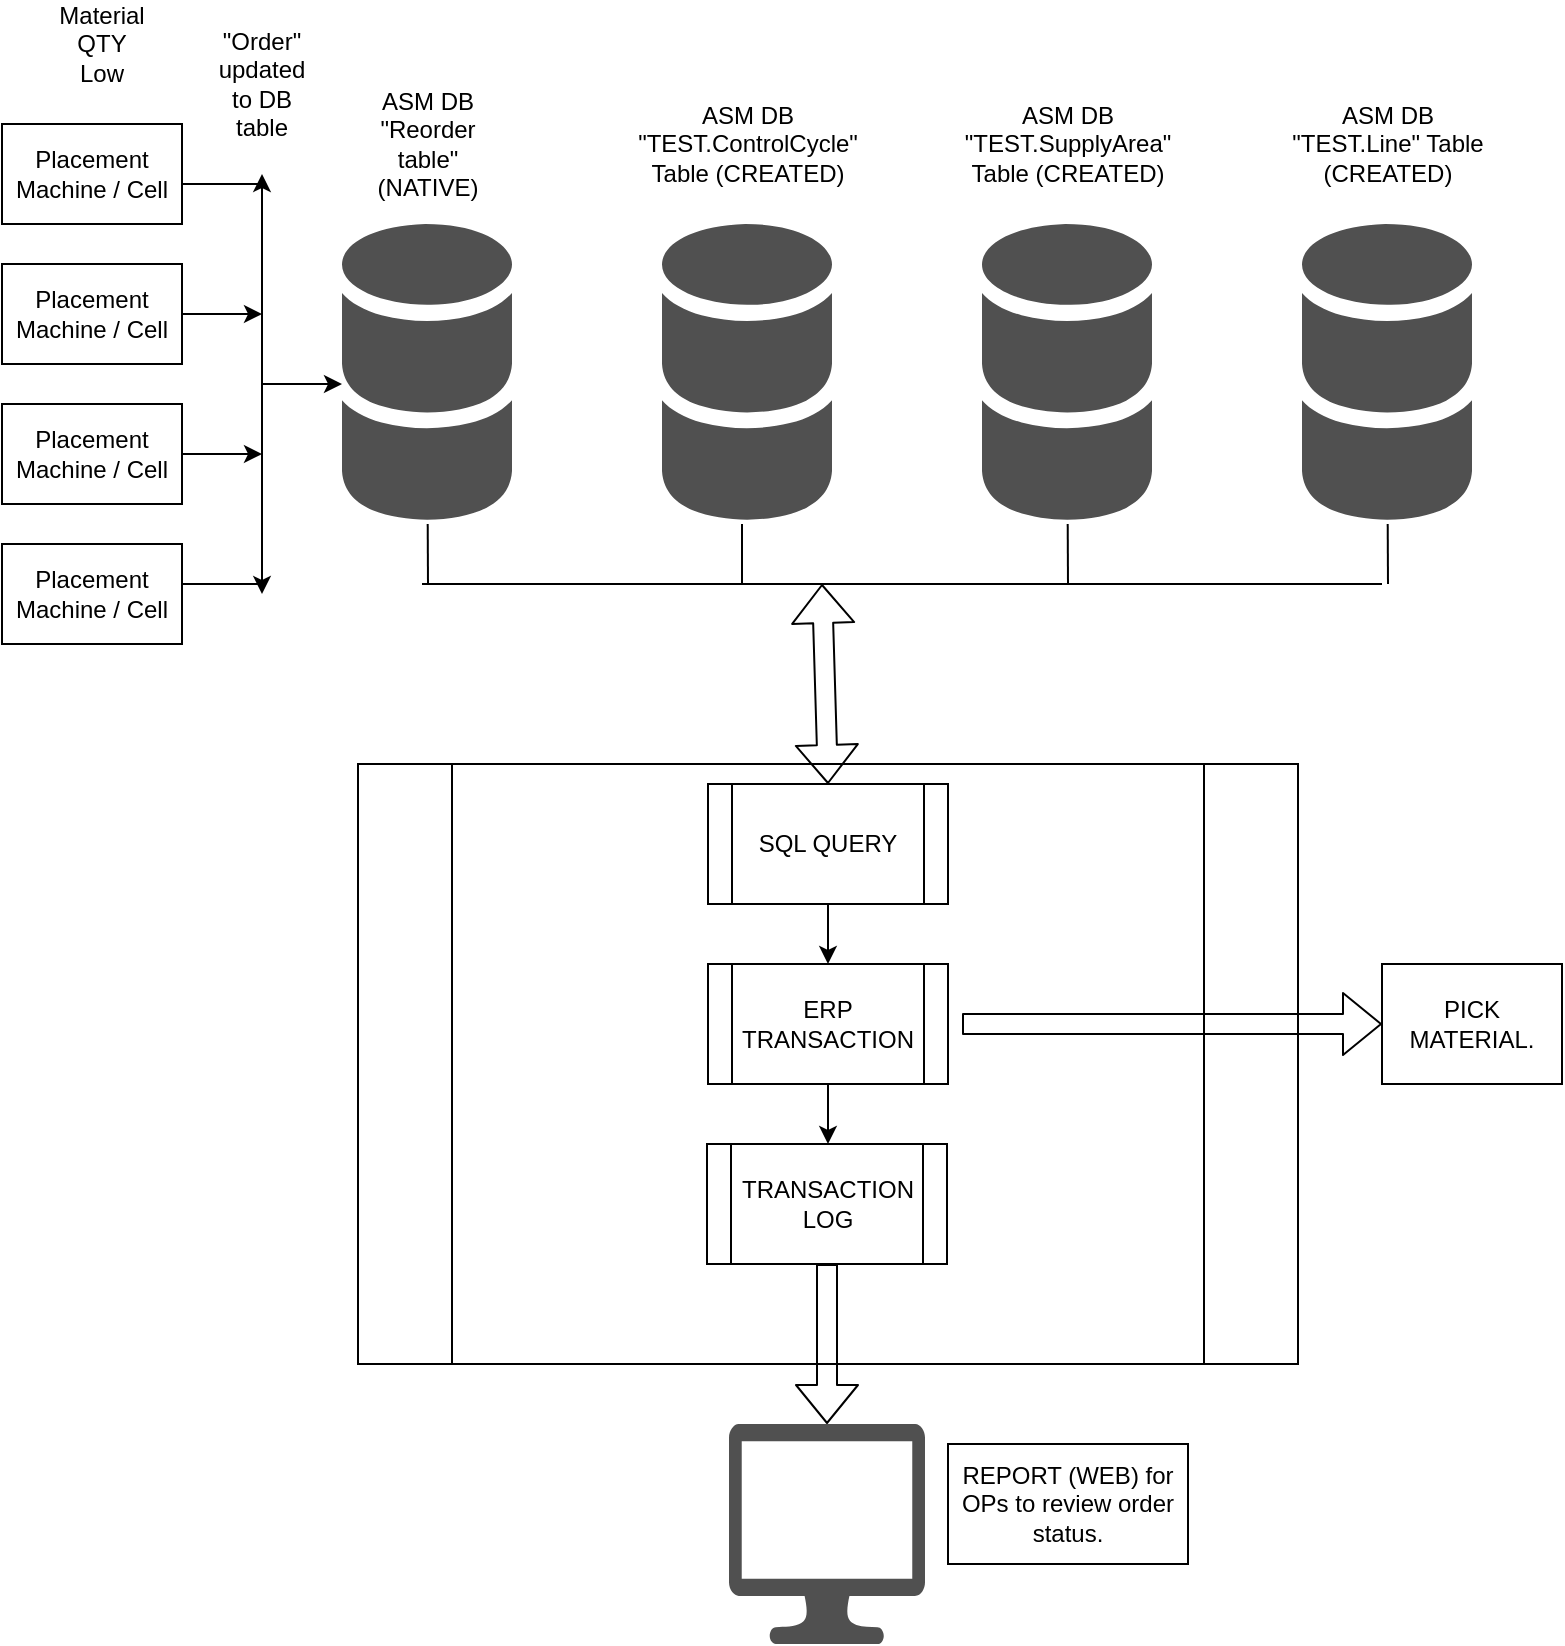 <mxfile version="15.3.8" type="github">
  <diagram id="9LYK8PE_VK8r8xh5I-D6" name="Page-1">
    <mxGraphModel dx="1043" dy="489" grid="1" gridSize="10" guides="1" tooltips="1" connect="1" arrows="1" fold="1" page="1" pageScale="1" pageWidth="827" pageHeight="1169" math="0" shadow="0">
      <root>
        <mxCell id="0" />
        <mxCell id="1" parent="0" />
        <mxCell id="DV7k4Dr8pcRCvjzyGlt--1" value="" style="sketch=0;shadow=0;dashed=0;html=1;strokeColor=none;fillColor=#505050;labelPosition=center;verticalLabelPosition=bottom;verticalAlign=top;outlineConnect=0;align=center;shape=mxgraph.office.databases.database_mini_2;" vertex="1" parent="1">
          <mxGeometry x="200" y="140" width="85" height="150" as="geometry" />
        </mxCell>
        <mxCell id="DV7k4Dr8pcRCvjzyGlt--9" style="edgeStyle=orthogonalEdgeStyle;rounded=0;orthogonalLoop=1;jettySize=auto;html=1;exitX=1;exitY=0.5;exitDx=0;exitDy=0;" edge="1" parent="1" source="DV7k4Dr8pcRCvjzyGlt--2">
          <mxGeometry relative="1" as="geometry">
            <mxPoint x="160" y="115" as="targetPoint" />
            <Array as="points">
              <mxPoint x="120" y="120" />
              <mxPoint x="160" y="120" />
            </Array>
          </mxGeometry>
        </mxCell>
        <mxCell id="DV7k4Dr8pcRCvjzyGlt--2" value="Placement Machine / Cell" style="rounded=0;whiteSpace=wrap;html=1;" vertex="1" parent="1">
          <mxGeometry x="30" y="90" width="90" height="50" as="geometry" />
        </mxCell>
        <mxCell id="DV7k4Dr8pcRCvjzyGlt--8" style="edgeStyle=orthogonalEdgeStyle;rounded=0;orthogonalLoop=1;jettySize=auto;html=1;exitX=1;exitY=0.5;exitDx=0;exitDy=0;" edge="1" parent="1" source="DV7k4Dr8pcRCvjzyGlt--3">
          <mxGeometry relative="1" as="geometry">
            <mxPoint x="160" y="185" as="targetPoint" />
          </mxGeometry>
        </mxCell>
        <mxCell id="DV7k4Dr8pcRCvjzyGlt--3" value="Placement Machine / Cell" style="rounded=0;whiteSpace=wrap;html=1;" vertex="1" parent="1">
          <mxGeometry x="30" y="160" width="90" height="50" as="geometry" />
        </mxCell>
        <mxCell id="DV7k4Dr8pcRCvjzyGlt--10" style="edgeStyle=orthogonalEdgeStyle;rounded=0;orthogonalLoop=1;jettySize=auto;html=1;exitX=1;exitY=0.5;exitDx=0;exitDy=0;" edge="1" parent="1" source="DV7k4Dr8pcRCvjzyGlt--4">
          <mxGeometry relative="1" as="geometry">
            <mxPoint x="160" y="255" as="targetPoint" />
          </mxGeometry>
        </mxCell>
        <mxCell id="DV7k4Dr8pcRCvjzyGlt--4" value="Placement Machine / Cell" style="rounded=0;whiteSpace=wrap;html=1;" vertex="1" parent="1">
          <mxGeometry x="30" y="230" width="90" height="50" as="geometry" />
        </mxCell>
        <mxCell id="DV7k4Dr8pcRCvjzyGlt--7" style="edgeStyle=orthogonalEdgeStyle;rounded=0;orthogonalLoop=1;jettySize=auto;html=1;exitX=1;exitY=0.5;exitDx=0;exitDy=0;" edge="1" parent="1" source="DV7k4Dr8pcRCvjzyGlt--5">
          <mxGeometry relative="1" as="geometry">
            <mxPoint x="160" y="325" as="targetPoint" />
            <Array as="points">
              <mxPoint x="120" y="320" />
              <mxPoint x="160" y="320" />
            </Array>
          </mxGeometry>
        </mxCell>
        <mxCell id="DV7k4Dr8pcRCvjzyGlt--5" value="Placement Machine / Cell" style="rounded=0;whiteSpace=wrap;html=1;" vertex="1" parent="1">
          <mxGeometry x="30" y="300" width="90" height="50" as="geometry" />
        </mxCell>
        <mxCell id="DV7k4Dr8pcRCvjzyGlt--11" value="" style="endArrow=none;html=1;" edge="1" parent="1">
          <mxGeometry width="50" height="50" relative="1" as="geometry">
            <mxPoint x="160" y="320" as="sourcePoint" />
            <mxPoint x="160" y="120" as="targetPoint" />
          </mxGeometry>
        </mxCell>
        <mxCell id="DV7k4Dr8pcRCvjzyGlt--12" value="" style="endArrow=classic;html=1;" edge="1" parent="1">
          <mxGeometry width="50" height="50" relative="1" as="geometry">
            <mxPoint x="160" y="220" as="sourcePoint" />
            <mxPoint x="200" y="220" as="targetPoint" />
          </mxGeometry>
        </mxCell>
        <mxCell id="DV7k4Dr8pcRCvjzyGlt--13" value="Material QTY Low" style="text;html=1;strokeColor=none;fillColor=none;align=center;verticalAlign=middle;whiteSpace=wrap;rounded=0;" vertex="1" parent="1">
          <mxGeometry x="60" y="40" width="40" height="20" as="geometry" />
        </mxCell>
        <mxCell id="DV7k4Dr8pcRCvjzyGlt--15" value="&quot;Order&quot; updated to DB table" style="text;html=1;strokeColor=none;fillColor=none;align=center;verticalAlign=middle;whiteSpace=wrap;rounded=0;" vertex="1" parent="1">
          <mxGeometry x="140" y="60" width="40" height="20" as="geometry" />
        </mxCell>
        <mxCell id="DV7k4Dr8pcRCvjzyGlt--16" value="ASM DB &quot;Reorder table&quot; (NATIVE)" style="text;html=1;strokeColor=none;fillColor=none;align=center;verticalAlign=middle;whiteSpace=wrap;rounded=0;" vertex="1" parent="1">
          <mxGeometry x="222.5" y="90" width="40" height="20" as="geometry" />
        </mxCell>
        <mxCell id="DV7k4Dr8pcRCvjzyGlt--17" value="" style="sketch=0;shadow=0;dashed=0;html=1;strokeColor=none;fillColor=#505050;labelPosition=center;verticalLabelPosition=bottom;verticalAlign=top;outlineConnect=0;align=center;shape=mxgraph.office.databases.database_mini_2;" vertex="1" parent="1">
          <mxGeometry x="360" y="140" width="85" height="150" as="geometry" />
        </mxCell>
        <mxCell id="DV7k4Dr8pcRCvjzyGlt--18" value="ASM DB &quot;TEST.ControlCycle&quot; Table (CREATED)" style="text;html=1;strokeColor=none;fillColor=none;align=center;verticalAlign=middle;whiteSpace=wrap;rounded=0;" vertex="1" parent="1">
          <mxGeometry x="382.5" y="90" width="40" height="20" as="geometry" />
        </mxCell>
        <mxCell id="DV7k4Dr8pcRCvjzyGlt--19" value="" style="sketch=0;shadow=0;dashed=0;html=1;strokeColor=none;fillColor=#505050;labelPosition=center;verticalLabelPosition=bottom;verticalAlign=top;outlineConnect=0;align=center;shape=mxgraph.office.databases.database_mini_2;" vertex="1" parent="1">
          <mxGeometry x="520" y="140" width="85" height="150" as="geometry" />
        </mxCell>
        <mxCell id="DV7k4Dr8pcRCvjzyGlt--21" value="ASM DB &quot;TEST.SupplyArea&quot; Table (CREATED)" style="text;html=1;strokeColor=none;fillColor=none;align=center;verticalAlign=middle;whiteSpace=wrap;rounded=0;" vertex="1" parent="1">
          <mxGeometry x="542.5" y="90" width="40" height="20" as="geometry" />
        </mxCell>
        <mxCell id="DV7k4Dr8pcRCvjzyGlt--22" value="" style="sketch=0;shadow=0;dashed=0;html=1;strokeColor=none;fillColor=#505050;labelPosition=center;verticalLabelPosition=bottom;verticalAlign=top;outlineConnect=0;align=center;shape=mxgraph.office.databases.database_mini_2;" vertex="1" parent="1">
          <mxGeometry x="680" y="140" width="85" height="150" as="geometry" />
        </mxCell>
        <mxCell id="DV7k4Dr8pcRCvjzyGlt--23" value="ASM DB &quot;TEST.Line&quot; Table (CREATED)" style="text;html=1;strokeColor=none;fillColor=none;align=center;verticalAlign=middle;whiteSpace=wrap;rounded=0;" vertex="1" parent="1">
          <mxGeometry x="667.5" y="90" width="110" height="20" as="geometry" />
        </mxCell>
        <mxCell id="DV7k4Dr8pcRCvjzyGlt--24" value="" style="endArrow=none;html=1;" edge="1" parent="1">
          <mxGeometry width="50" height="50" relative="1" as="geometry">
            <mxPoint x="240" y="320" as="sourcePoint" />
            <mxPoint x="720" y="320" as="targetPoint" />
          </mxGeometry>
        </mxCell>
        <mxCell id="DV7k4Dr8pcRCvjzyGlt--25" value="" style="endArrow=none;html=1;" edge="1" parent="1" target="DV7k4Dr8pcRCvjzyGlt--1">
          <mxGeometry width="50" height="50" relative="1" as="geometry">
            <mxPoint x="243" y="320" as="sourcePoint" />
            <mxPoint x="280" y="300" as="targetPoint" />
          </mxGeometry>
        </mxCell>
        <mxCell id="DV7k4Dr8pcRCvjzyGlt--26" value="" style="endArrow=none;html=1;" edge="1" parent="1">
          <mxGeometry width="50" height="50" relative="1" as="geometry">
            <mxPoint x="400" y="320" as="sourcePoint" />
            <mxPoint x="400" y="290" as="targetPoint" />
          </mxGeometry>
        </mxCell>
        <mxCell id="DV7k4Dr8pcRCvjzyGlt--27" value="" style="endArrow=none;html=1;" edge="1" parent="1" target="DV7k4Dr8pcRCvjzyGlt--19">
          <mxGeometry width="50" height="50" relative="1" as="geometry">
            <mxPoint x="563" y="320" as="sourcePoint" />
            <mxPoint x="410" y="300" as="targetPoint" />
          </mxGeometry>
        </mxCell>
        <mxCell id="DV7k4Dr8pcRCvjzyGlt--28" value="" style="endArrow=none;html=1;" edge="1" parent="1" target="DV7k4Dr8pcRCvjzyGlt--22">
          <mxGeometry width="50" height="50" relative="1" as="geometry">
            <mxPoint x="723" y="320" as="sourcePoint" />
            <mxPoint x="572.857" y="300" as="targetPoint" />
          </mxGeometry>
        </mxCell>
        <mxCell id="DV7k4Dr8pcRCvjzyGlt--31" value="" style="shape=process;whiteSpace=wrap;html=1;backgroundOutline=1;" vertex="1" parent="1">
          <mxGeometry x="208" y="410" width="470" height="300" as="geometry" />
        </mxCell>
        <mxCell id="DV7k4Dr8pcRCvjzyGlt--29" value="" style="shape=flexArrow;endArrow=classic;startArrow=classic;html=1;exitX=0.5;exitY=0;exitDx=0;exitDy=0;" edge="1" parent="1" source="DV7k4Dr8pcRCvjzyGlt--30">
          <mxGeometry width="100" height="100" relative="1" as="geometry">
            <mxPoint x="440" y="410" as="sourcePoint" />
            <mxPoint x="440" y="320" as="targetPoint" />
          </mxGeometry>
        </mxCell>
        <mxCell id="DV7k4Dr8pcRCvjzyGlt--30" value="SQL QUERY" style="shape=process;whiteSpace=wrap;html=1;backgroundOutline=1;" vertex="1" parent="1">
          <mxGeometry x="383" y="420" width="120" height="60" as="geometry" />
        </mxCell>
        <mxCell id="DV7k4Dr8pcRCvjzyGlt--32" value="ERP TRANSACTION" style="shape=process;whiteSpace=wrap;html=1;backgroundOutline=1;" vertex="1" parent="1">
          <mxGeometry x="383" y="510" width="120" height="60" as="geometry" />
        </mxCell>
        <mxCell id="DV7k4Dr8pcRCvjzyGlt--33" value="TRANSACTION LOG" style="shape=process;whiteSpace=wrap;html=1;backgroundOutline=1;" vertex="1" parent="1">
          <mxGeometry x="382.5" y="600" width="120" height="60" as="geometry" />
        </mxCell>
        <mxCell id="DV7k4Dr8pcRCvjzyGlt--34" value="" style="sketch=0;pointerEvents=1;shadow=0;dashed=0;html=1;strokeColor=none;fillColor=#505050;labelPosition=center;verticalLabelPosition=bottom;verticalAlign=top;outlineConnect=0;align=center;shape=mxgraph.office.devices.lcd_monitor;" vertex="1" parent="1">
          <mxGeometry x="393.5" y="740" width="98" height="110" as="geometry" />
        </mxCell>
        <mxCell id="DV7k4Dr8pcRCvjzyGlt--35" value="" style="shape=flexArrow;endArrow=classic;html=1;exitX=0.5;exitY=1;exitDx=0;exitDy=0;" edge="1" parent="1" source="DV7k4Dr8pcRCvjzyGlt--33" target="DV7k4Dr8pcRCvjzyGlt--34">
          <mxGeometry width="50" height="50" relative="1" as="geometry">
            <mxPoint x="380" y="670" as="sourcePoint" />
            <mxPoint x="440" y="730" as="targetPoint" />
          </mxGeometry>
        </mxCell>
        <mxCell id="DV7k4Dr8pcRCvjzyGlt--37" value="" style="endArrow=classic;html=1;exitX=0.5;exitY=1;exitDx=0;exitDy=0;" edge="1" parent="1" source="DV7k4Dr8pcRCvjzyGlt--32">
          <mxGeometry width="50" height="50" relative="1" as="geometry">
            <mxPoint x="420" y="540" as="sourcePoint" />
            <mxPoint x="443" y="600" as="targetPoint" />
          </mxGeometry>
        </mxCell>
        <mxCell id="DV7k4Dr8pcRCvjzyGlt--38" value="" style="endArrow=classic;html=1;entryX=0.5;entryY=0;entryDx=0;entryDy=0;" edge="1" parent="1" source="DV7k4Dr8pcRCvjzyGlt--30" target="DV7k4Dr8pcRCvjzyGlt--32">
          <mxGeometry width="50" height="50" relative="1" as="geometry">
            <mxPoint x="440" y="540" as="sourcePoint" />
            <mxPoint x="490" y="490" as="targetPoint" />
          </mxGeometry>
        </mxCell>
        <mxCell id="DV7k4Dr8pcRCvjzyGlt--39" value="" style="shape=flexArrow;endArrow=classic;html=1;" edge="1" parent="1">
          <mxGeometry width="50" height="50" relative="1" as="geometry">
            <mxPoint x="510" y="540" as="sourcePoint" />
            <mxPoint x="720" y="540" as="targetPoint" />
          </mxGeometry>
        </mxCell>
        <mxCell id="DV7k4Dr8pcRCvjzyGlt--40" value="PICK MATERIAL." style="rounded=0;whiteSpace=wrap;html=1;" vertex="1" parent="1">
          <mxGeometry x="720" y="510" width="90" height="60" as="geometry" />
        </mxCell>
        <mxCell id="DV7k4Dr8pcRCvjzyGlt--41" value="REPORT (WEB) for OPs to review order status." style="rounded=0;whiteSpace=wrap;html=1;" vertex="1" parent="1">
          <mxGeometry x="503" y="750" width="120" height="60" as="geometry" />
        </mxCell>
      </root>
    </mxGraphModel>
  </diagram>
</mxfile>
